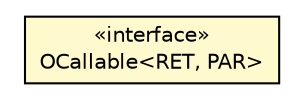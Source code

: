 #!/usr/local/bin/dot
#
# Class diagram 
# Generated by UMLGraph version R5_6-24-gf6e263 (http://www.umlgraph.org/)
#

digraph G {
	edge [fontname="Helvetica",fontsize=10,labelfontname="Helvetica",labelfontsize=10];
	node [fontname="Helvetica",fontsize=10,shape=plaintext];
	nodesep=0.25;
	ranksep=0.5;
	// com.orientechnologies.common.util.OCallable<RET, PAR>
	c1626593 [label=<<table title="com.orientechnologies.common.util.OCallable" border="0" cellborder="1" cellspacing="0" cellpadding="2" port="p" bgcolor="lemonChiffon" href="./OCallable.html">
		<tr><td><table border="0" cellspacing="0" cellpadding="1">
<tr><td align="center" balign="center"> &#171;interface&#187; </td></tr>
<tr><td align="center" balign="center"> OCallable&lt;RET, PAR&gt; </td></tr>
		</table></td></tr>
		</table>>, URL="./OCallable.html", fontname="Helvetica", fontcolor="black", fontsize=10.0];
}

